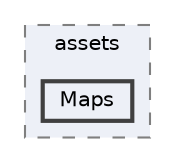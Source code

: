 digraph "/mnt/c/Users/lefte/Mujin/MastersThesis/Taz/TazGraph/TazGraph/assets/Maps"
{
 // LATEX_PDF_SIZE
  bgcolor="transparent";
  edge [fontname=Helvetica,fontsize=10,labelfontname=Helvetica,labelfontsize=10];
  node [fontname=Helvetica,fontsize=10,shape=box,height=0.2,width=0.4];
  compound=true
  subgraph clusterdir_f355a58858db5e464cb68cadcdb74478 {
    graph [ bgcolor="#edf0f7", pencolor="grey50", label="assets", fontname=Helvetica,fontsize=10 style="filled,dashed", URL="dir_f355a58858db5e464cb68cadcdb74478.html",tooltip=""]
  dir_9ba7b88a6923e718673e8d67ff090cb2 [label="Maps", fillcolor="#edf0f7", color="grey25", style="filled,bold", URL="dir_9ba7b88a6923e718673e8d67ff090cb2.html",tooltip=""];
  }
}
